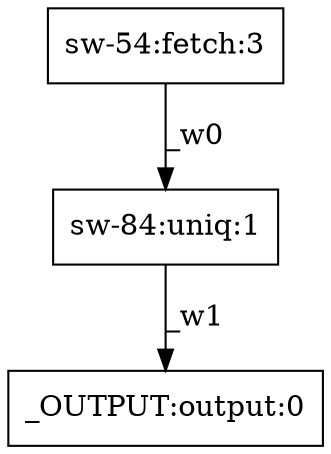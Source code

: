 digraph test1 { node [shape=box] "_OUTPUT" [label="_OUTPUT:output:0"];"sw-54" [label="sw-54:fetch:3"];"sw-84" [label="sw-84:uniq:1"];"sw-54" -> "sw-84" [label="_w0"];"sw-84" -> "_OUTPUT" [label="_w1"];}